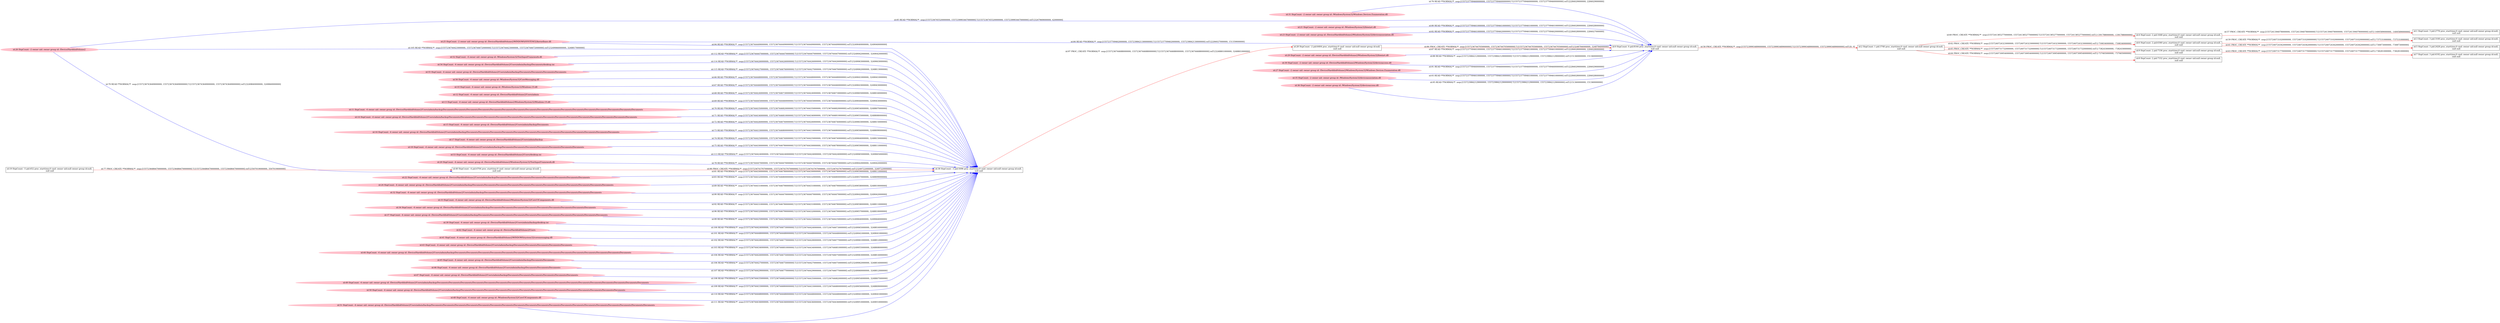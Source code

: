 digraph  {
rankdir=LR
"4"[color=black,label="id:4 HopCount: 2 pid:1648 proc_starttime:0 cmd: owner uid:null owner group id:null,\n null null", shape=box,style=solid];
"1"[color=black,label="id:1 HopCount: 3 pid:2776 proc_starttime:0 cmd: owner uid:null owner group id:null,\n null null", shape=box,style=solid];
"4" -> "1" [id=57,__obj="PROC_CREATE"color=red,label="id:57 PROC_CREATE **NORMAL**  seqs:[1557241394078000000, 1557241394078000000] T:[1557241394078000000, 1557241394078000000] relT:[-1400589000000, -1400589000000]",style=solid];
"0"[color=black,label="id:0 HopCount: 0 pid:8164 proc_starttime:0 cmd: owner uid:null owner group id:null,\n null null", shape=box,style=solid];
"2"[color=black,label="id:2 HopCount: 1 pid:3740 proc_starttime:0 cmd: owner uid:null owner group id:null,\n null null", shape=box,style=solid];
"0" -> "2" [id=58,__obj="PROC_CREATE"color=red,label="id:58 PROC_CREATE **NORMAL**  seqs:[1557239993489000000, 1557239993489000000] T:[1557239993489000000, 1557239993489000000] relT:[0, 0]",style=solid];
"6"[color=black,label="id:6 HopCount: 2 pid:6360 proc_starttime:0 cmd: owner uid:null owner group id:null,\n null null", shape=box,style=solid];
"3"[color=black,label="id:3 HopCount: 3 pid:3100 proc_starttime:0 cmd: owner uid:null owner group id:null,\n null null", shape=box,style=solid];
"6" -> "3" [id=59,__obj="PROC_CREATE"color=red,label="id:59 PROC_CREATE **NORMAL**  seqs:[1557240731020000000, 1557240731020000000] T:[1557240731020000000, 1557240731020000000] relT:[-737531000000, -737531000000]",style=solid];
"2" -> "4" [id=60,__obj="PROC_CREATE"color=red,label="id:60 PROC_CREATE **NORMAL**  seqs:[1557241385277000000, 1557241385277000000] T:[1557241385277000000, 1557241385277000000] relT:[-1391788000000, -1391788000000]",style=solid];
"5"[color=black,label="id:5 HopCount: 3 pid:2428 proc_starttime:0 cmd: owner uid:null owner group id:null,\n null null", shape=box,style=solid];
"6" -> "5" [id=61,__obj="PROC_CREATE"color=red,label="id:61 PROC_CREATE **NORMAL**  seqs:[1557240724362000000, 1557240724362000000] T:[1557240724362000000, 1557240724362000000] relT:[-730873000000, -730873000000]",style=solid];
"2" -> "6" [id=62,__obj="PROC_CREATE"color=red,label="id:62 PROC_CREATE **NORMAL**  seqs:[1557240724323000000, 1557240724323000000] T:[1557240724323000000, 1557240724323000000] relT:[-730834000000, -730834000000]",style=solid];
"9"[color=black,label="id:9 HopCount: 2 pid:7336 proc_starttime:0 cmd: owner uid:null owner group id:null,\n null null", shape=box,style=solid];
"7"[color=black,label="id:7 HopCount: 3 pid:4192 proc_starttime:0 cmd: owner uid:null owner group id:null,\n null null", shape=box,style=solid];
"9" -> "7" [id=63,__obj="PROC_CREATE"color=red,label="id:63 PROC_CREATE **NORMAL**  seqs:[1557240731770000000, 1557240731770000000] T:[1557240731770000000, 1557240731770000000] relT:[-738281000000, -738281000000]",style=solid];
"8"[color=black,label="id:8 HopCount: 2 pid:7332 proc_starttime:0 cmd: owner uid:null owner group id:null,\n null null", shape=box,style=solid];
"2" -> "8" [id=64,__obj="PROC_CREATE"color=red,label="id:64 PROC_CREATE **NORMAL**  seqs:[1557240730954000000, 1557240730954000000] T:[1557240730954000000, 1557240730954000000] relT:[-737465000000, -737465000000]",style=solid];
"2" -> "9" [id=65,__obj="PROC_CREATE"color=red,label="id:65 PROC_CREATE **NORMAL**  seqs:[1557240731732000000, 1557240731732000000] T:[1557240731732000000, 1557240731732000000] relT:[-738243000000, -738243000000]",style=solid];
"56"[color=pink,label="id:56 HopCount: -4 owner uid: owner group id: /Windows/System32/CoreMessaging.dll ", shape=oval,style=filled];
"38"[color=black,label="id:38 HopCount: -3 pid:5096 proc_starttime:0 cmd: owner uid:null owner group id:null,\n null null", shape=box,style=solid];
"56" -> "38" [id=66,__obj="READ"color=blue,label="id:66 READ **NORMAL**  seqs:[1557236744448000000, 1557236744448000000] T:[1557236744448000000, 1557236744448000000] relT:[3249041000000, 3249041000000]",style=solid];
"10"[color=pink,label="id:10 HopCount: -4 owner uid: owner group id: /Windows/System32/Windows.UI.dll ", shape=oval,style=filled];
"10" -> "38" [id=67,__obj="READ"color=blue,label="id:67 READ **NORMAL**  seqs:[1557236744446000000, 1557236744446000000] T:[1557236744446000000, 1557236744446000000] relT:[3249043000000, 3249043000000]",style=solid];
"12"[color=pink,label="id:12 HopCount: -4 owner uid: owner group id: /Device/HarddiskVolume2/Users/admin ", shape=oval,style=filled];
"12" -> "38" [id=68,__obj="READ"color=blue,label="id:68 READ **NORMAL**  seqs:[1557236744424000000, 1557236744673000000] T:[1557236744424000000, 1557236744673000000] relT:[3249065000000, 3248816000000]",style=solid];
"13"[color=pink,label="id:13 HopCount: -4 owner uid: owner group id: /Device/HarddiskVolume2/Windows/System32/Windows.UI.dll ", shape=oval,style=filled];
"13" -> "38" [id=69,__obj="READ"color=blue,label="id:69 READ **NORMAL**  seqs:[1557236744445000000, 1557236744446000000] T:[1557236744445000000, 1557236744446000000] relT:[3249044000000, 3249043000000]",style=solid];
"11"[color=pink,label="id:11 HopCount: -4 owner uid: owner group id: /Device/HarddiskVolume2/Users/admin/backup/Documents/Documents/Documents/Documents/Documents/Documents/Documents/Documents/Documents/Documents/Documents/Documents/Documents/Documents/Documents/Documents/Documents ", shape=oval,style=filled];
"11" -> "38" [id=70,__obj="READ"color=blue,label="id:70 READ **NORMAL**  seqs:[1557236744435000000, 1557236744682000000] T:[1557236744435000000, 1557236744682000000] relT:[3249054000000, 3248807000000]",style=solid];
"14"[color=pink,label="id:14 HopCount: -4 owner uid: owner group id: /Device/HarddiskVolume2/Users/admin/backup/Documents/Documents/Documents/Documents/Documents/Documents/Documents/Documents/Documents/Documents/Documents/Documents/Documents/Documents/Documents/Documents ", shape=oval,style=filled];
"14" -> "38" [id=71,__obj="READ"color=blue,label="id:71 READ **NORMAL**  seqs:[1557236744434000000, 1557236744681000000] T:[1557236744434000000, 1557236744681000000] relT:[3249055000000, 3248808000000]",style=solid];
"15"[color=pink,label="id:15 HopCount: -4 owner uid: owner group id: /Device/HarddiskVolume2/Users/admin/backup/Documents ", shape=oval,style=filled];
"15" -> "38" [id=72,__obj="READ"color=blue,label="id:72 READ **NORMAL**  seqs:[1557236744426000000, 1557236744674000000] T:[1557236744426000000, 1557236744674000000] relT:[3249063000000, 3248815000000]",style=solid];
"16"[color=pink,label="id:16 HopCount: -4 owner uid: owner group id: /Device/HarddiskVolume2/Users/admin/backup/Documents/Documents/Documents/Documents/Documents/Documents/Documents/Documents/Documents/Documents/Documents/Documents/Documents ", shape=oval,style=filled];
"16" -> "38" [id=73,__obj="READ"color=blue,label="id:73 READ **NORMAL**  seqs:[1557236744433000000, 1557236744680000000] T:[1557236744433000000, 1557236744680000000] relT:[3249056000000, 3248809000000]",style=solid];
"17"[color=pink,label="id:17 HopCount: -4 owner uid: owner group id: /Device/HarddiskVolume2/Users/admin/backup ", shape=oval,style=filled];
"17" -> "38" [id=74,__obj="READ"color=blue,label="id:74 READ **NORMAL**  seqs:[1557236744425000000, 1557236744674000000] T:[1557236744425000000, 1557236744674000000] relT:[3249064000000, 3248815000000]",style=solid];
"18"[color=pink,label="id:18 HopCount: -4 owner uid: owner group id: /Device/HarddiskVolume2/Users/admin/backup/Documents/Documents/Documents/Documents/Documents/Documents/Documents ", shape=oval,style=filled];
"18" -> "38" [id=75,__obj="READ"color=blue,label="id:75 READ **NORMAL**  seqs:[1557236744430000000, 1557236744678000000] T:[1557236744430000000, 1557236744678000000] relT:[3249059000000, 3248811000000]",style=solid];
"31"[color=pink,label="id:31 HopCount: -2 owner uid: owner group id: /Windows/System32/Windows.Devices.Enumeration.dll ", shape=oval,style=filled];
"31" -> "0" [id=76,__obj="READ"color=blue,label="id:76 READ **NORMAL**  seqs:[1557237709460000000, 1557237709460000000] T:[1557237709460000000, 1557237709460000000] relT:[2284029000000, 2284029000000]",style=solid];
"19"[color=black,label="id:19 HopCount: -5 pid:452 proc_starttime:0 cmd: owner uid:null owner group id:null,\n null null", shape=box,style=solid];
"40"[color=black,label="id:40 HopCount: -4 pid:4704 proc_starttime:0 cmd: owner uid:null owner group id:null,\n null null", shape=box,style=solid];
"19" -> "40" [id=77,__obj="PROC_CREATE"color=red,label="id:77 PROC_CREATE **NORMAL**  seqs:[1557236486470000000, 1557236486470000000] T:[1557236486470000000, 1557236486470000000] relT:[3507019000000, 3507019000000]",style=solid];
"20"[color=pink,label="id:20 HopCount: -4 owner uid: owner group id: /Device/HarddiskVolume2/Windows/System32/TextInputFramework.dll ", shape=oval,style=filled];
"20" -> "38" [id=78,__obj="READ"color=blue,label="id:78 READ **NORMAL**  seqs:[1557236744447000000, 1557236744447000000] T:[1557236744447000000, 1557236744447000000] relT:[3249042000000, 3249042000000]",style=solid];
"26"[color=pink,label="id:26 HopCount: -2 owner uid: owner group id: /Device/HarddiskVolume2 ", shape=oval,style=filled];
"26" -> "40" [id=79,__obj="READ"color=blue,label="id:79 READ **NORMAL**  seqs:[1557236743649000000, 1557236743649000000] T:[1557236743649000000, 1557236743649000000] relT:[3249840000000, 3249840000000]",style=solid];
"21"[color=pink,label="id:21 HopCount: -2 owner uid: owner group id: /Windows/System32/biwinrt.dll ", shape=oval,style=filled];
"21" -> "0" [id=80,__obj="READ"color=blue,label="id:80 READ **NORMAL**  seqs:[1557237709461000000, 1557237709461000000] T:[1557237709461000000, 1557237709461000000] relT:[2284028000000, 2284028000000]",style=solid];
"22"[color=pink,label="id:22 HopCount: -4 owner uid: owner group id: /Device/HarddiskVolume2/Users/admin/backup/Documents/Documents/Documents/Documents/Documents/Documents/Documents/Documents ", shape=oval,style=filled];
"22" -> "38" [id=81,__obj="READ"color=blue,label="id:81 READ **NORMAL**  seqs:[1557236744430000000, 1557236744678000000] T:[1557236744430000000, 1557236744678000000] relT:[3249059000000, 3248811000000]",style=solid];
"23"[color=pink,label="id:23 HopCount: -2 owner uid: owner group id: /Device/HarddiskVolume2/Windows/System32/deviceassociation.dll ", shape=oval,style=filled];
"23" -> "0" [id=82,__obj="READ"color=blue,label="id:82 READ **NORMAL**  seqs:[1557237709461000000, 1557237709462000000] T:[1557237709461000000, 1557237709462000000] relT:[2284028000000, 2284027000000]",style=solid];
"24"[color=pink,label="id:24 HopCount: -4 owner uid: owner group id: /Device/HarddiskVolume2/Users/admin/backup/Documents/Documents/Documents/Documents/Documents/Documents/Documents/Documents/Documents/Documents/Documents/Documents ", shape=oval,style=filled];
"24" -> "38" [id=83,__obj="READ"color=blue,label="id:83 READ **NORMAL**  seqs:[1557236744432000000, 1557236744680000000] T:[1557236744432000000, 1557236744680000000] relT:[3249057000000, 3248809000000]",style=solid];
"25"[color=pink,label="id:25 HopCount: -2 owner uid: owner group id: /Device/HarddiskVolume2/WINDOWS/SYSTEM32/kernelbase.dll ", shape=oval,style=filled];
"25" -> "0" [id=84,__obj="READ"color=blue,label="id:84 READ **NORMAL**  seqs:[1557237709462000000, 1557239842130000000] T:[1557237709462000000, 1557239842130000000] relT:[2284027000000, 151359000000]",style=solid];
"26" -> "0" [id=85,__obj="READ"color=blue,label="id:85 READ **NORMAL**  seqs:[1557236745520000000, 1557239993447000000] T:[1557236745520000000, 1557239993447000000] relT:[3247969000000, 42000000]",style=solid];
"28"[color=black,label="id:28 HopCount: -2 pid:6404 proc_starttime:0 cmd: owner uid:null owner group id:null,\n null null", shape=box,style=solid];
"28" -> "0" [id=86,__obj="PROC_CREATE"color=red,label="id:86 PROC_CREATE **NORMAL**  seqs:[1557236744705000000, 1557236744705000000] T:[1557236744705000000, 1557236744705000000] relT:[3248784000000, 3248784000000]",style=solid];
"29"[color=pink,label="id:29 HopCount: -2 owner uid: owner group id: /Device/HarddiskVolume2/Windows/System32/biwinrt.dll ", shape=oval,style=filled];
"29" -> "0" [id=87,__obj="READ"color=blue,label="id:87 READ **NORMAL**  seqs:[1557237709461000000, 1557237709461000000] T:[1557237709461000000, 1557237709461000000] relT:[2284028000000, 2284028000000]",style=solid];
"30"[color=pink,label="id:30 HopCount: -2 owner uid: owner group id: /Device/HarddiskVolume2/Windows/System32/deviceaccess.dll ", shape=oval,style=filled];
"30" -> "0" [id=88,__obj="READ"color=blue,label="id:88 READ **NORMAL**  seqs:[1557239842129000000, 1557239842129000000] T:[1557239842129000000, 1557239842129000000] relT:[151360000000, 151360000000]",style=solid];
"32"[color=pink,label="id:32 HopCount: -4 owner uid: owner group id: /Device/HarddiskVolume2/Users/admin/backup/Documents/Documents/Documents/Documents/Documents/Documents/Documents/Documents/Documents/Documents ", shape=oval,style=filled];
"32" -> "38" [id=89,__obj="READ"color=blue,label="id:89 READ **NORMAL**  seqs:[1557236744431000000, 1557236744679000000] T:[1557236744431000000, 1557236744679000000] relT:[3249058000000, 3248810000000]",style=solid];
"33"[color=pink,label="id:33 HopCount: -4 owner uid: owner group id: /Device/HarddiskVolume2/Windows/System32/CoreUIComponents.dll ", shape=oval,style=filled];
"33" -> "38" [id=90,__obj="READ"color=blue,label="id:90 READ **NORMAL**  seqs:[1557236744447000000, 1557236744447000000] T:[1557236744447000000, 1557236744447000000] relT:[3249042000000, 3249042000000]",style=solid];
"27"[color=pink,label="id:27 HopCount: -2 owner uid: owner group id: /Device/HarddiskVolume2/Windows/System32/Windows.Devices.Enumeration.dll ", shape=oval,style=filled];
"27" -> "0" [id=91,__obj="READ"color=blue,label="id:91 READ **NORMAL**  seqs:[1557237709460000000, 1557237709460000000] T:[1557237709460000000, 1557237709460000000] relT:[2284029000000, 2284029000000]",style=solid];
"34"[color=pink,label="id:34 HopCount: -4 owner uid: owner group id: /Device/HarddiskVolume2/Users/admin/backup/Documents/Documents/Documents/Documents/Documents/Documents/Documents/Documents/Documents ", shape=oval,style=filled];
"34" -> "38" [id=92,__obj="READ"color=blue,label="id:92 READ **NORMAL**  seqs:[1557236744431000000, 1557236744678000000] T:[1557236744431000000, 1557236744678000000] relT:[3249058000000, 3248811000000]",style=solid];
"35"[color=pink,label="id:35 HopCount: -2 owner uid: owner group id: /Windows/System32/deviceassociation.dll ", shape=oval,style=filled];
"35" -> "0" [id=93,__obj="READ"color=blue,label="id:93 READ **NORMAL**  seqs:[1557237709461000000, 1557237709461000000] T:[1557237709461000000, 1557237709461000000] relT:[2284028000000, 2284028000000]",style=solid];
"25" -> "38" [id=94,__obj="READ"color=blue,label="id:94 READ **NORMAL**  seqs:[1557236744449000000, 1557236744449000000] T:[1557236744449000000, 1557236744449000000] relT:[3249040000000, 3249040000000]",style=solid];
"36"[color=pink,label="id:36 HopCount: -2 owner uid: owner group id: /Windows/System32/deviceaccess.dll ", shape=oval,style=filled];
"36" -> "0" [id=95,__obj="READ"color=blue,label="id:95 READ **NORMAL**  seqs:[1557239842129000000, 1557239842129000000] T:[1557239842129000000, 1557239842129000000] relT:[151360000000, 151360000000]",style=solid];
"37"[color=pink,label="id:37 HopCount: -4 owner uid: owner group id: /Device/HarddiskVolume2/Users/admin/backup/Documents/Documents/Documents/Documents/Documents/Documents/Documents/Documents/Documents/Documents/Documents ", shape=oval,style=filled];
"37" -> "38" [id=96,__obj="READ"color=blue,label="id:96 READ **NORMAL**  seqs:[1557236744432000000, 1557236744679000000] T:[1557236744432000000, 1557236744679000000] relT:[3249057000000, 3248810000000]",style=solid];
"38" -> "28" [id=97,__obj="PROC_CREATE"color=red,label="id:97 PROC_CREATE **NORMAL**  seqs:[1557236744688000000, 1557236744688000000] T:[1557236744688000000, 1557236744688000000] relT:[3248801000000, 3248801000000]",style=solid];
"40" -> "38" [id=98,__obj="PROC_CREATE"color=red,label="id:98 PROC_CREATE **NORMAL**  seqs:[1557236743767000000, 1557236743767000000] T:[1557236743767000000, 1557236743767000000] relT:[3249722000000, 3249722000000]",style=solid];
"39"[color=pink,label="id:39 HopCount: -4 owner uid: owner group id: /Device/HarddiskVolume2/Users/admin/backup/desktop.ini ", shape=oval,style=filled];
"39" -> "38" [id=99,__obj="READ"color=blue,label="id:99 READ **NORMAL**  seqs:[1557236744425000000, 1557236744425000000] T:[1557236744425000000, 1557236744425000000] relT:[3249064000000, 3249064000000]",style=solid];
"42"[color=pink,label="id:42 HopCount: -4 owner uid: owner group id: /Device/HarddiskVolume2/Users ", shape=oval,style=filled];
"42" -> "38" [id=100,__obj="READ"color=blue,label="id:100 READ **NORMAL**  seqs:[1557236744424000000, 1557236744673000000] T:[1557236744424000000, 1557236744673000000] relT:[3249065000000, 3248816000000]",style=solid];
"41"[color=pink,label="id:41 HopCount: -4 owner uid: owner group id: /Device/HarddiskVolume2/WINDOWS/system32/coremessaging.dll ", shape=oval,style=filled];
"41" -> "38" [id=101,__obj="READ"color=blue,label="id:101 READ **NORMAL**  seqs:[1557236744448000000, 1557236744448000000] T:[1557236744448000000, 1557236744448000000] relT:[3249041000000, 3249041000000]",style=solid];
"43"[color=pink,label="id:43 HopCount: -4 owner uid: owner group id: /Device/HarddiskVolume2/Users/admin/backup/Documents/Documents/Documents/Documents/Documents ", shape=oval,style=filled];
"43" -> "38" [id=102,__obj="READ"color=blue,label="id:102 READ **NORMAL**  seqs:[1557236744428000000, 1557236744677000000] T:[1557236744428000000, 1557236744677000000] relT:[3249061000000, 3248812000000]",style=solid];
"44"[color=pink,label="id:44 HopCount: -4 owner uid: owner group id: /Device/HarddiskVolume2/Users/admin/backup/Documents/Documents/Documents/Documents/Documents/Documents/Documents/Documents/Documents/Documents/Documents/Documents/Documents/Documents/Documents ", shape=oval,style=filled];
"44" -> "38" [id=103,__obj="READ"color=blue,label="id:103 READ **NORMAL**  seqs:[1557236744434000000, 1557236744681000000] T:[1557236744434000000, 1557236744681000000] relT:[3249055000000, 3248808000000]",style=solid];
"45"[color=pink,label="id:45 HopCount: -4 owner uid: owner group id: /Device/HarddiskVolume2/Users/admin/backup/Documents/Documents ", shape=oval,style=filled];
"45" -> "38" [id=104,__obj="READ"color=blue,label="id:104 READ **NORMAL**  seqs:[1557236744426000000, 1557236744675000000] T:[1557236744426000000, 1557236744675000000] relT:[3249063000000, 3248814000000]",style=solid];
"26" -> "38" [id=105,__obj="READ"color=blue,label="id:105 READ **NORMAL**  seqs:[1557236744423000000, 1557236744672000000] T:[1557236744423000000, 1557236744672000000] relT:[3249066000000, 3248817000000]",style=solid];
"46"[color=pink,label="id:46 HopCount: -4 owner uid: owner group id: /Device/HarddiskVolume2/Users/admin/backup/Documents/Documents/Documents ", shape=oval,style=filled];
"46" -> "38" [id=106,__obj="READ"color=blue,label="id:106 READ **NORMAL**  seqs:[1557236744427000000, 1557236744675000000] T:[1557236744427000000, 1557236744675000000] relT:[3249062000000, 3248814000000]",style=solid];
"47"[color=pink,label="id:47 HopCount: -4 owner uid: owner group id: /Device/HarddiskVolume2/Users/admin/backup/Documents/Documents/Documents/Documents/Documents/Documents ", shape=oval,style=filled];
"47" -> "38" [id=107,__obj="READ"color=blue,label="id:107 READ **NORMAL**  seqs:[1557236744429000000, 1557236744677000000] T:[1557236744429000000, 1557236744677000000] relT:[3249060000000, 3248812000000]",style=solid];
"49"[color=pink,label="id:49 HopCount: -4 owner uid: owner group id: /Device/HarddiskVolume2/Users/admin/backup/Documents/Documents/Documents/Documents/Documents/Documents/Documents/Documents/Documents/Documents/Documents/Documents/Documents/Documents/Documents/Documents/Documents/Documents ", shape=oval,style=filled];
"49" -> "38" [id=108,__obj="READ"color=blue,label="id:108 READ **NORMAL**  seqs:[1557236744435000000, 1557236744682000000] T:[1557236744435000000, 1557236744682000000] relT:[3249054000000, 3248807000000]",style=solid];
"50"[color=pink,label="id:50 HopCount: -4 owner uid: owner group id: /Device/HarddiskVolume2/Users/admin/backup/Documents/Documents/Documents/Documents/Documents/Documents/Documents/Documents/Documents/Documents/Documents/Documents/Documents/Documents ", shape=oval,style=filled];
"50" -> "38" [id=109,__obj="READ"color=blue,label="id:109 READ **NORMAL**  seqs:[1557236744433000000, 1557236744680000000] T:[1557236744433000000, 1557236744680000000] relT:[3249056000000, 3248809000000]",style=solid];
"48"[color=pink,label="id:48 HopCount: -4 owner uid: owner group id: /Windows/System32/CoreUIComponents.dll ", shape=oval,style=filled];
"48" -> "38" [id=110,__obj="READ"color=blue,label="id:110 READ **NORMAL**  seqs:[1557236744448000000, 1557236744448000000] T:[1557236744448000000, 1557236744448000000] relT:[3249041000000, 3249041000000]",style=solid];
"51"[color=pink,label="id:51 HopCount: -4 owner uid: owner group id: /Device/HarddiskVolume2/Users/admin/backup/Documents/Documents/Documents/Documents/Documents/Documents/Documents/Documents/Documents/Documents/Documents/Documents/Documents/Documents/Documents/Documents/Documents/Documents/Documents ", shape=oval,style=filled];
"51" -> "38" [id=111,__obj="READ"color=blue,label="id:111 READ **NORMAL**  seqs:[1557236744436000000, 1557236744436000000] T:[1557236744436000000, 1557236744436000000] relT:[3249053000000, 3249053000000]",style=solid];
"52"[color=pink,label="id:52 HopCount: -4 owner uid: owner group id: /Windows/System32/TextInputFramework.dll ", shape=oval,style=filled];
"52" -> "38" [id=112,__obj="READ"color=blue,label="id:112 READ **NORMAL**  seqs:[1557236744447000000, 1557236744447000000] T:[1557236744447000000, 1557236744447000000] relT:[3249042000000, 3249042000000]",style=solid];
"53"[color=pink,label="id:53 HopCount: -4 owner uid: owner group id: /Device/HarddiskVolume2/Users/desktop.ini ", shape=oval,style=filled];
"53" -> "38" [id=113,__obj="READ"color=blue,label="id:113 READ **NORMAL**  seqs:[1557236744424000000, 1557236744424000000] T:[1557236744424000000, 1557236744424000000] relT:[3249065000000, 3249065000000]",style=solid];
"54"[color=pink,label="id:54 HopCount: -4 owner uid: owner group id: /Device/HarddiskVolume2/Users/admin/backup/Documents/desktop.ini ", shape=oval,style=filled];
"54" -> "38" [id=114,__obj="READ"color=blue,label="id:114 READ **NORMAL**  seqs:[1557236744426000000, 1557236744426000000] T:[1557236744426000000, 1557236744426000000] relT:[3249063000000, 3249063000000]",style=solid];
"55"[color=pink,label="id:55 HopCount: -4 owner uid: owner group id: /Device/HarddiskVolume2/Users/admin/backup/Documents/Documents/Documents/Documents ", shape=oval,style=filled];
"55" -> "38" [id=115,__obj="READ"color=blue,label="id:115 READ **NORMAL**  seqs:[1557236744427000000, 1557236744676000000] T:[1557236744427000000, 1557236744676000000] relT:[3249062000000, 3248813000000]",style=solid];
}